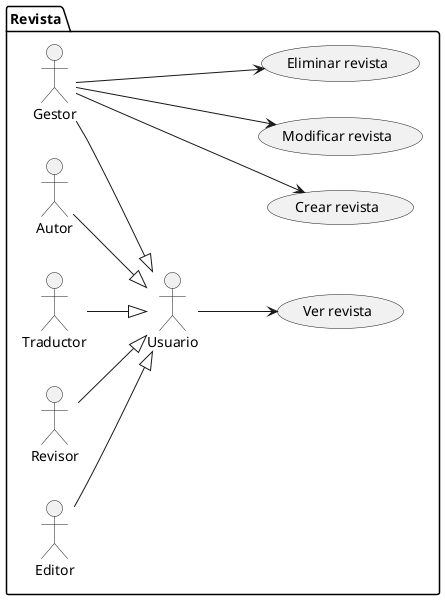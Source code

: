 @startuml Casos de uso Revista

left to right direction
package Revista{
    actor Gestor as gs
    actor Autor as au
    actor Traductor as tr
    actor Revisor as rv
    actor Editor as ed
    actor Usuario as us

    usecase "Crear revista" as create
    usecase "Ver revista" as read
    usecase "Modificar revista" as update
    usecase "Eliminar revista" as delete
}

gs --|> us
au --|> us
tr --|> us
rv --|> us
ed --|> us

us --> read
gs ---> create
gs ---> update
gs ---> delete

@enduml